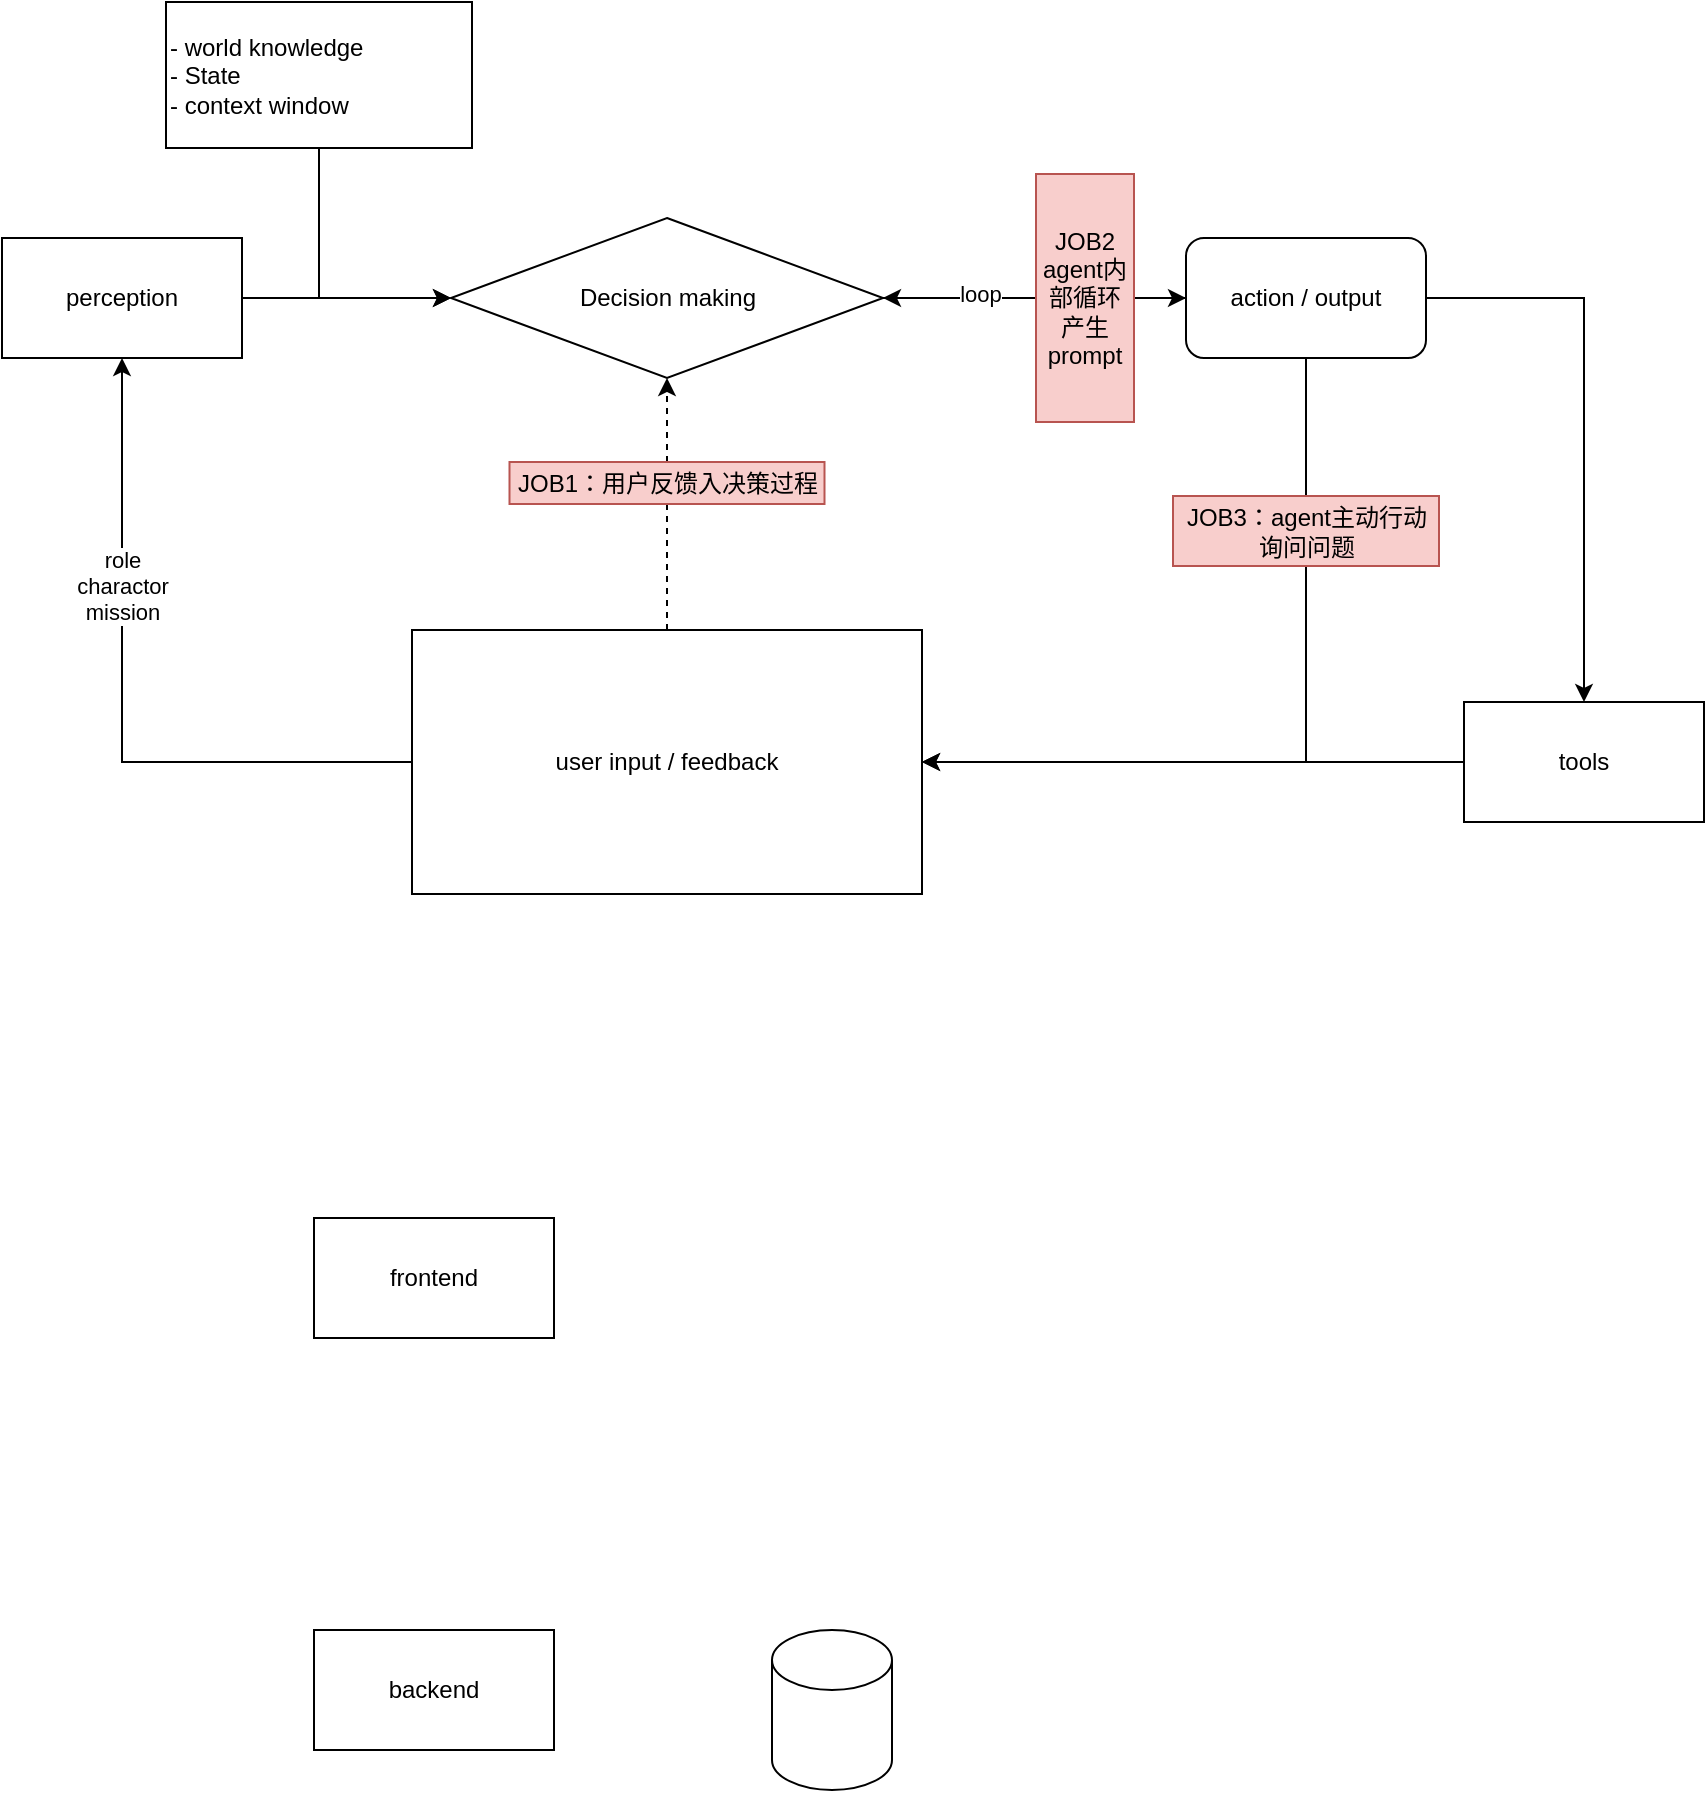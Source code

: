<mxfile version="24.8.4">
  <diagram name="第 1 页" id="6qtlrhqvGVMhSLtM3vMk">
    <mxGraphModel dx="1354" dy="605" grid="0" gridSize="10" guides="1" tooltips="1" connect="1" arrows="1" fold="1" page="0" pageScale="1" pageWidth="827" pageHeight="1169" math="0" shadow="0">
      <root>
        <mxCell id="0" />
        <mxCell id="1" parent="0" />
        <mxCell id="uCYTDgje04zDZOGfKJm4-18" style="edgeStyle=orthogonalEdgeStyle;rounded=0;orthogonalLoop=1;jettySize=auto;html=1;exitX=1;exitY=0.5;exitDx=0;exitDy=0;entryX=0;entryY=0.5;entryDx=0;entryDy=0;" parent="1" source="uCYTDgje04zDZOGfKJm4-15" target="uCYTDgje04zDZOGfKJm4-17" edge="1">
          <mxGeometry relative="1" as="geometry" />
        </mxCell>
        <mxCell id="uCYTDgje04zDZOGfKJm4-15" value="perception" style="rounded=0;whiteSpace=wrap;html=1;" parent="1" vertex="1">
          <mxGeometry x="-50" y="272" width="120" height="60" as="geometry" />
        </mxCell>
        <mxCell id="uCYTDgje04zDZOGfKJm4-30" style="edgeStyle=orthogonalEdgeStyle;rounded=0;orthogonalLoop=1;jettySize=auto;html=1;exitX=0.5;exitY=1;exitDx=0;exitDy=0;entryX=0;entryY=0.5;entryDx=0;entryDy=0;" parent="1" source="uCYTDgje04zDZOGfKJm4-16" target="uCYTDgje04zDZOGfKJm4-17" edge="1">
          <mxGeometry relative="1" as="geometry" />
        </mxCell>
        <mxCell id="uCYTDgje04zDZOGfKJm4-16" value="- world knowledge&lt;br&gt;- State&lt;br&gt;- context window" style="rounded=0;whiteSpace=wrap;html=1;align=left;" parent="1" vertex="1">
          <mxGeometry x="32" y="154" width="153" height="73" as="geometry" />
        </mxCell>
        <mxCell id="uCYTDgje04zDZOGfKJm4-25" style="edgeStyle=orthogonalEdgeStyle;rounded=0;orthogonalLoop=1;jettySize=auto;html=1;exitX=1;exitY=0.5;exitDx=0;exitDy=0;entryX=0;entryY=0.5;entryDx=0;entryDy=0;" parent="1" source="uCYTDgje04zDZOGfKJm4-17" target="uCYTDgje04zDZOGfKJm4-24" edge="1">
          <mxGeometry relative="1" as="geometry" />
        </mxCell>
        <mxCell id="uCYTDgje04zDZOGfKJm4-17" value="Decision making" style="rhombus;whiteSpace=wrap;html=1;" parent="1" vertex="1">
          <mxGeometry x="174.5" y="262" width="216" height="80" as="geometry" />
        </mxCell>
        <mxCell id="uCYTDgje04zDZOGfKJm4-21" style="edgeStyle=orthogonalEdgeStyle;rounded=0;orthogonalLoop=1;jettySize=auto;html=1;exitX=0;exitY=0.5;exitDx=0;exitDy=0;entryX=0.5;entryY=1;entryDx=0;entryDy=0;" parent="1" source="uCYTDgje04zDZOGfKJm4-20" target="uCYTDgje04zDZOGfKJm4-15" edge="1">
          <mxGeometry relative="1" as="geometry" />
        </mxCell>
        <mxCell id="uCYTDgje04zDZOGfKJm4-29" value="role&lt;br&gt;charactor&lt;br&gt;mission" style="edgeLabel;html=1;align=center;verticalAlign=middle;resizable=0;points=[];" parent="uCYTDgje04zDZOGfKJm4-21" vertex="1" connectable="0">
          <mxGeometry x="0.343" relative="1" as="geometry">
            <mxPoint as="offset" />
          </mxGeometry>
        </mxCell>
        <mxCell id="uCYTDgje04zDZOGfKJm4-22" style="edgeStyle=orthogonalEdgeStyle;rounded=0;orthogonalLoop=1;jettySize=auto;html=1;exitX=0.5;exitY=0;exitDx=0;exitDy=0;dashed=1;" parent="1" source="uCYTDgje04zDZOGfKJm4-20" target="uCYTDgje04zDZOGfKJm4-17" edge="1">
          <mxGeometry relative="1" as="geometry" />
        </mxCell>
        <mxCell id="uCYTDgje04zDZOGfKJm4-20" value="user input / feedback" style="rounded=0;whiteSpace=wrap;html=1;" parent="1" vertex="1">
          <mxGeometry x="155" y="468" width="255" height="132" as="geometry" />
        </mxCell>
        <mxCell id="uCYTDgje04zDZOGfKJm4-28" style="edgeStyle=orthogonalEdgeStyle;rounded=0;orthogonalLoop=1;jettySize=auto;html=1;exitX=0;exitY=0.5;exitDx=0;exitDy=0;entryX=1;entryY=0.5;entryDx=0;entryDy=0;" parent="1" source="uCYTDgje04zDZOGfKJm4-23" target="uCYTDgje04zDZOGfKJm4-20" edge="1">
          <mxGeometry relative="1" as="geometry" />
        </mxCell>
        <mxCell id="uCYTDgje04zDZOGfKJm4-23" value="tools" style="rounded=0;whiteSpace=wrap;html=1;" parent="1" vertex="1">
          <mxGeometry x="681" y="504" width="120" height="60" as="geometry" />
        </mxCell>
        <mxCell id="uCYTDgje04zDZOGfKJm4-32" style="edgeStyle=orthogonalEdgeStyle;rounded=0;orthogonalLoop=1;jettySize=auto;html=1;exitX=0;exitY=0.5;exitDx=0;exitDy=0;entryX=1;entryY=0.5;entryDx=0;entryDy=0;" parent="1" source="uCYTDgje04zDZOGfKJm4-24" target="uCYTDgje04zDZOGfKJm4-17" edge="1">
          <mxGeometry relative="1" as="geometry" />
        </mxCell>
        <mxCell id="uCYTDgje04zDZOGfKJm4-33" value="loop" style="edgeLabel;html=1;align=center;verticalAlign=middle;resizable=0;points=[];" parent="uCYTDgje04zDZOGfKJm4-32" vertex="1" connectable="0">
          <mxGeometry x="0.214" y="1" relative="1" as="geometry">
            <mxPoint x="-11" y="-3" as="offset" />
          </mxGeometry>
        </mxCell>
        <mxCell id="uCYTDgje04zDZOGfKJm4-37" style="edgeStyle=orthogonalEdgeStyle;rounded=0;orthogonalLoop=1;jettySize=auto;html=1;exitX=0.5;exitY=1;exitDx=0;exitDy=0;entryX=1;entryY=0.5;entryDx=0;entryDy=0;" parent="1" source="uCYTDgje04zDZOGfKJm4-24" target="uCYTDgje04zDZOGfKJm4-20" edge="1">
          <mxGeometry relative="1" as="geometry" />
        </mxCell>
        <mxCell id="uCYTDgje04zDZOGfKJm4-38" style="edgeStyle=orthogonalEdgeStyle;rounded=0;orthogonalLoop=1;jettySize=auto;html=1;exitX=1;exitY=0.5;exitDx=0;exitDy=0;entryX=0.5;entryY=0;entryDx=0;entryDy=0;" parent="1" source="uCYTDgje04zDZOGfKJm4-24" target="uCYTDgje04zDZOGfKJm4-23" edge="1">
          <mxGeometry relative="1" as="geometry" />
        </mxCell>
        <mxCell id="uCYTDgje04zDZOGfKJm4-24" value="action / output" style="rounded=1;whiteSpace=wrap;html=1;" parent="1" vertex="1">
          <mxGeometry x="542" y="272" width="120" height="60" as="geometry" />
        </mxCell>
        <mxCell id="uCYTDgje04zDZOGfKJm4-34" value="JOB1：用户反馈入决策过程" style="rounded=0;whiteSpace=wrap;html=1;fillColor=#f8cecc;strokeColor=#b85450;" parent="1" vertex="1">
          <mxGeometry x="203.75" y="384" width="157.5" height="21" as="geometry" />
        </mxCell>
        <mxCell id="uCYTDgje04zDZOGfKJm4-35" value="JOB2&lt;br&gt;agent内部循环产生prompt" style="rounded=0;whiteSpace=wrap;html=1;fillColor=#f8cecc;strokeColor=#b85450;" parent="1" vertex="1">
          <mxGeometry x="467" y="240" width="49" height="124" as="geometry" />
        </mxCell>
        <mxCell id="uCYTDgje04zDZOGfKJm4-36" value="JOB3：agent主动行动询问问题" style="rounded=0;whiteSpace=wrap;html=1;fillColor=#f8cecc;strokeColor=#b85450;" parent="1" vertex="1">
          <mxGeometry x="535.5" y="401" width="133" height="35" as="geometry" />
        </mxCell>
        <mxCell id="u5mfamdztPYe69HT2Pw6-1" value="frontend" style="rounded=0;whiteSpace=wrap;html=1;" vertex="1" parent="1">
          <mxGeometry x="106" y="762" width="120" height="60" as="geometry" />
        </mxCell>
        <mxCell id="u5mfamdztPYe69HT2Pw6-2" value="backend" style="rounded=0;whiteSpace=wrap;html=1;" vertex="1" parent="1">
          <mxGeometry x="106" y="968" width="120" height="60" as="geometry" />
        </mxCell>
        <mxCell id="u5mfamdztPYe69HT2Pw6-3" value="" style="shape=cylinder3;whiteSpace=wrap;html=1;boundedLbl=1;backgroundOutline=1;size=15;" vertex="1" parent="1">
          <mxGeometry x="335" y="968" width="60" height="80" as="geometry" />
        </mxCell>
      </root>
    </mxGraphModel>
  </diagram>
</mxfile>
